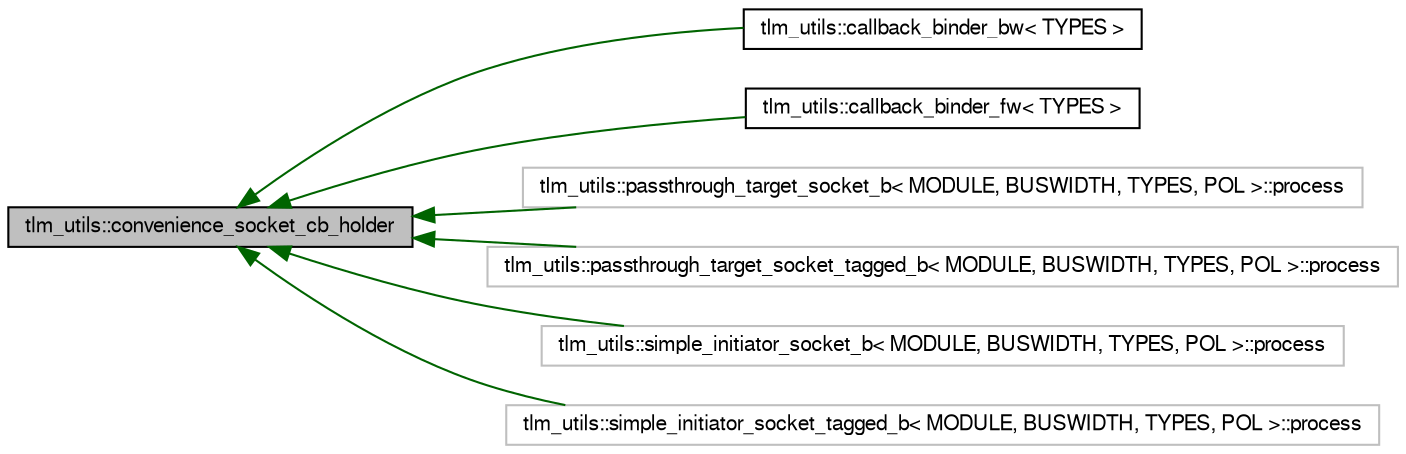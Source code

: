 digraph G
{
  edge [fontname="FreeSans",fontsize="10",labelfontname="FreeSans",labelfontsize="10"];
  node [fontname="FreeSans",fontsize="10",shape=record];
  rankdir=LR;
  Node1 [label="tlm_utils::convenience_socket_cb_holder",height=0.2,width=0.4,color="black", fillcolor="grey75", style="filled" fontcolor="black"];
  Node1 -> Node2 [dir=back,color="darkgreen",fontsize="10",style="solid",fontname="FreeSans"];
  Node2 [label="tlm_utils::callback_binder_bw\< TYPES \>",height=0.2,width=0.4,color="black", fillcolor="white", style="filled",URL="$a00001.html"];
  Node1 -> Node3 [dir=back,color="darkgreen",fontsize="10",style="solid",fontname="FreeSans"];
  Node3 [label="tlm_utils::callback_binder_fw\< TYPES \>",height=0.2,width=0.4,color="black", fillcolor="white", style="filled",URL="$a00002.html"];
  Node1 -> Node4 [dir=back,color="darkgreen",fontsize="10",style="solid",fontname="FreeSans"];
  Node4 [label="tlm_utils::passthrough_target_socket_b\< MODULE, BUSWIDTH, TYPES, POL \>::process",height=0.2,width=0.4,color="grey75", fillcolor="white", style="filled"];
  Node1 -> Node5 [dir=back,color="darkgreen",fontsize="10",style="solid",fontname="FreeSans"];
  Node5 [label="tlm_utils::passthrough_target_socket_tagged_b\< MODULE, BUSWIDTH, TYPES, POL \>::process",height=0.2,width=0.4,color="grey75", fillcolor="white", style="filled"];
  Node1 -> Node6 [dir=back,color="darkgreen",fontsize="10",style="solid",fontname="FreeSans"];
  Node6 [label="tlm_utils::simple_initiator_socket_b\< MODULE, BUSWIDTH, TYPES, POL \>::process",height=0.2,width=0.4,color="grey75", fillcolor="white", style="filled"];
  Node1 -> Node7 [dir=back,color="darkgreen",fontsize="10",style="solid",fontname="FreeSans"];
  Node7 [label="tlm_utils::simple_initiator_socket_tagged_b\< MODULE, BUSWIDTH, TYPES, POL \>::process",height=0.2,width=0.4,color="grey75", fillcolor="white", style="filled"];
}
